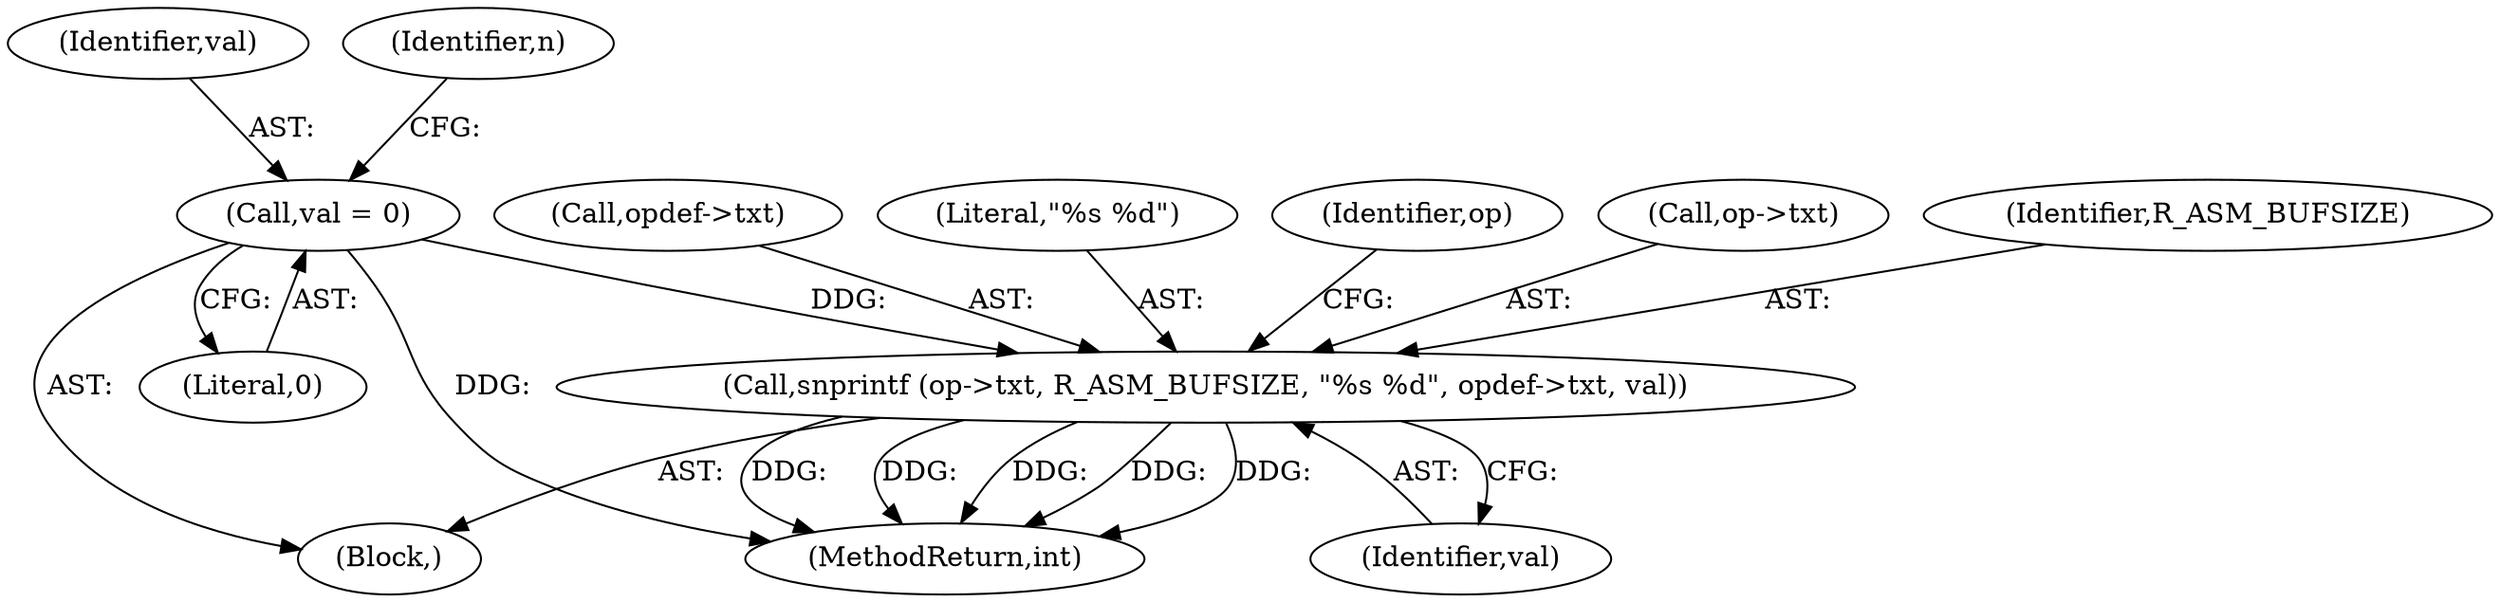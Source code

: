 digraph "0_radare2_52b1526443c1f433087928291d1c3d37a5600515@API" {
"1000418" [label="(Call,snprintf (op->txt, R_ASM_BUFSIZE, \"%s %d\", opdef->txt, val))"];
"1000393" [label="(Call,val = 0)"];
"1000423" [label="(Literal,\"%s %d\")"];
"1000391" [label="(Block,)"];
"1000395" [label="(Literal,0)"];
"1000394" [label="(Identifier,val)"];
"1000430" [label="(Identifier,op)"];
"1000398" [label="(Identifier,n)"];
"1000419" [label="(Call,op->txt)"];
"1000427" [label="(Identifier,val)"];
"1000422" [label="(Identifier,R_ASM_BUFSIZE)"];
"1000393" [label="(Call,val = 0)"];
"1000418" [label="(Call,snprintf (op->txt, R_ASM_BUFSIZE, \"%s %d\", opdef->txt, val))"];
"1001086" [label="(MethodReturn,int)"];
"1000424" [label="(Call,opdef->txt)"];
"1000418" -> "1000391"  [label="AST: "];
"1000418" -> "1000427"  [label="CFG: "];
"1000419" -> "1000418"  [label="AST: "];
"1000422" -> "1000418"  [label="AST: "];
"1000423" -> "1000418"  [label="AST: "];
"1000424" -> "1000418"  [label="AST: "];
"1000427" -> "1000418"  [label="AST: "];
"1000430" -> "1000418"  [label="CFG: "];
"1000418" -> "1001086"  [label="DDG: "];
"1000418" -> "1001086"  [label="DDG: "];
"1000418" -> "1001086"  [label="DDG: "];
"1000418" -> "1001086"  [label="DDG: "];
"1000418" -> "1001086"  [label="DDG: "];
"1000393" -> "1000418"  [label="DDG: "];
"1000393" -> "1000391"  [label="AST: "];
"1000393" -> "1000395"  [label="CFG: "];
"1000394" -> "1000393"  [label="AST: "];
"1000395" -> "1000393"  [label="AST: "];
"1000398" -> "1000393"  [label="CFG: "];
"1000393" -> "1001086"  [label="DDG: "];
}
